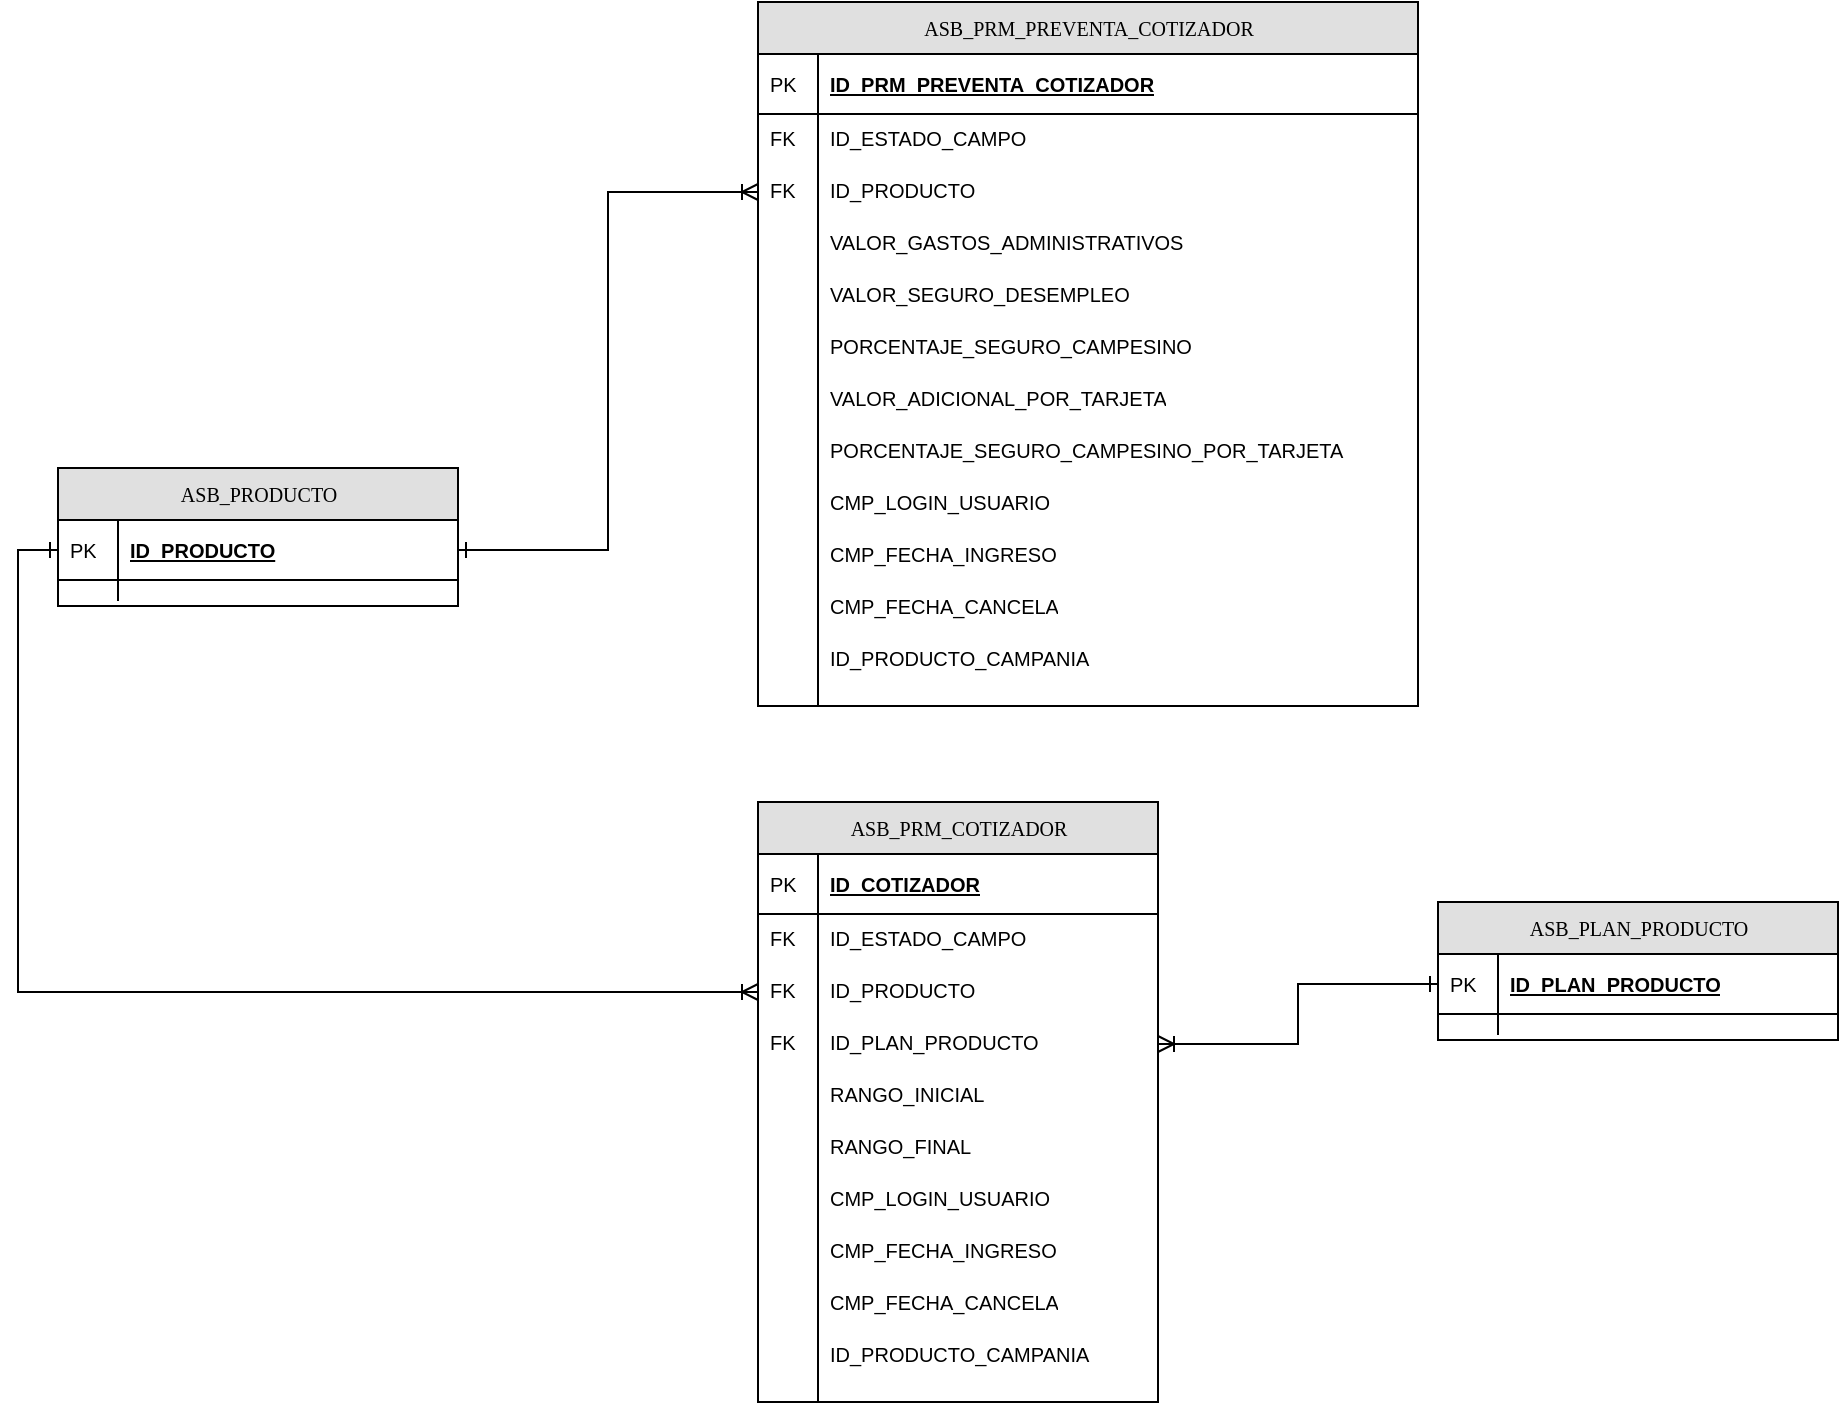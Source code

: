 <mxfile version="24.0.2" type="github">
  <diagram name="Page-1" id="e56a1550-8fbb-45ad-956c-1786394a9013">
    <mxGraphModel dx="1796" dy="1036" grid="1" gridSize="10" guides="1" tooltips="1" connect="1" arrows="1" fold="1" page="1" pageScale="1" pageWidth="1100" pageHeight="850" background="none" math="0" shadow="0">
      <root>
        <mxCell id="0" />
        <mxCell id="1" parent="0" />
        <mxCell id="2e49270ec7c68f3f-80" value="ASB_PRM_COTIZADOR" style="swimlane;html=1;fontStyle=0;childLayout=stackLayout;horizontal=1;startSize=26;fillColor=#e0e0e0;horizontalStack=0;resizeParent=1;resizeLast=0;collapsible=1;marginBottom=0;swimlaneFillColor=#ffffff;align=center;rounded=0;shadow=0;comic=0;labelBackgroundColor=none;strokeWidth=1;fontFamily=Verdana;fontSize=10;" parent="1" vertex="1">
          <mxGeometry x="450" y="480" width="200" height="300" as="geometry" />
        </mxCell>
        <mxCell id="2e49270ec7c68f3f-81" value="ID_COTIZADOR" style="shape=partialRectangle;top=0;left=0;right=0;bottom=1;html=1;align=left;verticalAlign=middle;fillColor=none;spacingLeft=34;spacingRight=4;whiteSpace=wrap;overflow=hidden;rotatable=0;points=[[0,0.5],[1,0.5]];portConstraint=eastwest;dropTarget=0;fontStyle=5;fontSize=10;" parent="2e49270ec7c68f3f-80" vertex="1">
          <mxGeometry y="26" width="200" height="30" as="geometry" />
        </mxCell>
        <mxCell id="2e49270ec7c68f3f-82" value="PK" style="shape=partialRectangle;top=0;left=0;bottom=0;html=1;fillColor=none;align=left;verticalAlign=middle;spacingLeft=4;spacingRight=4;whiteSpace=wrap;overflow=hidden;rotatable=0;points=[];portConstraint=eastwest;part=1;fontSize=10;" parent="2e49270ec7c68f3f-81" vertex="1" connectable="0">
          <mxGeometry width="30" height="30" as="geometry" />
        </mxCell>
        <mxCell id="2e49270ec7c68f3f-83" value="ID_ESTADO_CAMPO" style="shape=partialRectangle;top=0;left=0;right=0;bottom=0;html=1;align=left;verticalAlign=top;fillColor=none;spacingLeft=34;spacingRight=4;whiteSpace=wrap;overflow=hidden;rotatable=0;points=[[0,0.5],[1,0.5]];portConstraint=eastwest;dropTarget=0;fontSize=10;" parent="2e49270ec7c68f3f-80" vertex="1">
          <mxGeometry y="56" width="200" height="26" as="geometry" />
        </mxCell>
        <mxCell id="2e49270ec7c68f3f-84" value="FK" style="shape=partialRectangle;top=0;left=0;bottom=0;html=1;fillColor=none;align=left;verticalAlign=top;spacingLeft=4;spacingRight=4;whiteSpace=wrap;overflow=hidden;rotatable=0;points=[];portConstraint=eastwest;part=1;fontSize=10;" parent="2e49270ec7c68f3f-83" vertex="1" connectable="0">
          <mxGeometry width="30" height="26" as="geometry" />
        </mxCell>
        <mxCell id="2e49270ec7c68f3f-85" value="ID_PRODUCTO" style="shape=partialRectangle;top=0;left=0;right=0;bottom=0;html=1;align=left;verticalAlign=top;fillColor=none;spacingLeft=34;spacingRight=4;whiteSpace=wrap;overflow=hidden;rotatable=0;points=[[0,0.5],[1,0.5]];portConstraint=eastwest;dropTarget=0;fontSize=10;" parent="2e49270ec7c68f3f-80" vertex="1">
          <mxGeometry y="82" width="200" height="26" as="geometry" />
        </mxCell>
        <mxCell id="2e49270ec7c68f3f-86" value="FK" style="shape=partialRectangle;top=0;left=0;bottom=0;html=1;fillColor=none;align=left;verticalAlign=top;spacingLeft=4;spacingRight=4;whiteSpace=wrap;overflow=hidden;rotatable=0;points=[];portConstraint=eastwest;part=1;fontSize=10;" parent="2e49270ec7c68f3f-85" vertex="1" connectable="0">
          <mxGeometry width="30" height="26" as="geometry" />
        </mxCell>
        <mxCell id="2e49270ec7c68f3f-87" value="ID_PLAN_PRODUCTO" style="shape=partialRectangle;top=0;left=0;right=0;bottom=0;html=1;align=left;verticalAlign=top;fillColor=none;spacingLeft=34;spacingRight=4;whiteSpace=wrap;overflow=hidden;rotatable=0;points=[[0,0.5],[1,0.5]];portConstraint=eastwest;dropTarget=0;fontSize=10;" parent="2e49270ec7c68f3f-80" vertex="1">
          <mxGeometry y="108" width="200" height="26" as="geometry" />
        </mxCell>
        <mxCell id="2e49270ec7c68f3f-88" value="FK" style="shape=partialRectangle;top=0;left=0;bottom=0;html=1;fillColor=none;align=left;verticalAlign=top;spacingLeft=4;spacingRight=4;whiteSpace=wrap;overflow=hidden;rotatable=0;points=[];portConstraint=eastwest;part=1;fontSize=10;" parent="2e49270ec7c68f3f-87" vertex="1" connectable="0">
          <mxGeometry width="30" height="26" as="geometry" />
        </mxCell>
        <mxCell id="AbUVaqsSFK9AA0rouDUY-1" value="RANGO_INICIAL" style="shape=partialRectangle;top=0;left=0;right=0;bottom=0;html=1;align=left;verticalAlign=top;fillColor=none;spacingLeft=34;spacingRight=4;whiteSpace=wrap;overflow=hidden;rotatable=0;points=[[0,0.5],[1,0.5]];portConstraint=eastwest;dropTarget=0;fontSize=10;" vertex="1" parent="2e49270ec7c68f3f-80">
          <mxGeometry y="134" width="200" height="26" as="geometry" />
        </mxCell>
        <mxCell id="AbUVaqsSFK9AA0rouDUY-2" value="" style="shape=partialRectangle;top=0;left=0;bottom=0;html=1;fillColor=none;align=left;verticalAlign=top;spacingLeft=4;spacingRight=4;whiteSpace=wrap;overflow=hidden;rotatable=0;points=[];portConstraint=eastwest;part=1;fontSize=10;" vertex="1" connectable="0" parent="AbUVaqsSFK9AA0rouDUY-1">
          <mxGeometry width="30" height="26" as="geometry" />
        </mxCell>
        <mxCell id="AbUVaqsSFK9AA0rouDUY-3" value="RANGO_FINAL" style="shape=partialRectangle;top=0;left=0;right=0;bottom=0;html=1;align=left;verticalAlign=top;fillColor=none;spacingLeft=34;spacingRight=4;whiteSpace=wrap;overflow=hidden;rotatable=0;points=[[0,0.5],[1,0.5]];portConstraint=eastwest;dropTarget=0;fontSize=10;" vertex="1" parent="2e49270ec7c68f3f-80">
          <mxGeometry y="160" width="200" height="26" as="geometry" />
        </mxCell>
        <mxCell id="AbUVaqsSFK9AA0rouDUY-4" value="" style="shape=partialRectangle;top=0;left=0;bottom=0;html=1;fillColor=none;align=left;verticalAlign=top;spacingLeft=4;spacingRight=4;whiteSpace=wrap;overflow=hidden;rotatable=0;points=[];portConstraint=eastwest;part=1;fontSize=10;" vertex="1" connectable="0" parent="AbUVaqsSFK9AA0rouDUY-3">
          <mxGeometry width="30" height="26" as="geometry" />
        </mxCell>
        <mxCell id="AbUVaqsSFK9AA0rouDUY-5" value="CMP_LOGIN_USUARIO" style="shape=partialRectangle;top=0;left=0;right=0;bottom=0;html=1;align=left;verticalAlign=top;fillColor=none;spacingLeft=34;spacingRight=4;whiteSpace=wrap;overflow=hidden;rotatable=0;points=[[0,0.5],[1,0.5]];portConstraint=eastwest;dropTarget=0;fontSize=10;" vertex="1" parent="2e49270ec7c68f3f-80">
          <mxGeometry y="186" width="200" height="26" as="geometry" />
        </mxCell>
        <mxCell id="AbUVaqsSFK9AA0rouDUY-6" value="" style="shape=partialRectangle;top=0;left=0;bottom=0;html=1;fillColor=none;align=left;verticalAlign=top;spacingLeft=4;spacingRight=4;whiteSpace=wrap;overflow=hidden;rotatable=0;points=[];portConstraint=eastwest;part=1;fontSize=10;" vertex="1" connectable="0" parent="AbUVaqsSFK9AA0rouDUY-5">
          <mxGeometry width="30" height="26" as="geometry" />
        </mxCell>
        <mxCell id="AbUVaqsSFK9AA0rouDUY-7" value="CMP_FECHA_INGRESO" style="shape=partialRectangle;top=0;left=0;right=0;bottom=0;html=1;align=left;verticalAlign=top;fillColor=none;spacingLeft=34;spacingRight=4;whiteSpace=wrap;overflow=hidden;rotatable=0;points=[[0,0.5],[1,0.5]];portConstraint=eastwest;dropTarget=0;fontSize=10;" vertex="1" parent="2e49270ec7c68f3f-80">
          <mxGeometry y="212" width="200" height="26" as="geometry" />
        </mxCell>
        <mxCell id="AbUVaqsSFK9AA0rouDUY-8" value="" style="shape=partialRectangle;top=0;left=0;bottom=0;html=1;fillColor=none;align=left;verticalAlign=top;spacingLeft=4;spacingRight=4;whiteSpace=wrap;overflow=hidden;rotatable=0;points=[];portConstraint=eastwest;part=1;fontSize=10;" vertex="1" connectable="0" parent="AbUVaqsSFK9AA0rouDUY-7">
          <mxGeometry width="30" height="26" as="geometry" />
        </mxCell>
        <mxCell id="AbUVaqsSFK9AA0rouDUY-11" value="CMP_FECHA_CANCELA" style="shape=partialRectangle;top=0;left=0;right=0;bottom=0;html=1;align=left;verticalAlign=top;fillColor=none;spacingLeft=34;spacingRight=4;whiteSpace=wrap;overflow=hidden;rotatable=0;points=[[0,0.5],[1,0.5]];portConstraint=eastwest;dropTarget=0;fontSize=10;" vertex="1" parent="2e49270ec7c68f3f-80">
          <mxGeometry y="238" width="200" height="26" as="geometry" />
        </mxCell>
        <mxCell id="AbUVaqsSFK9AA0rouDUY-12" value="" style="shape=partialRectangle;top=0;left=0;bottom=0;html=1;fillColor=none;align=left;verticalAlign=top;spacingLeft=4;spacingRight=4;whiteSpace=wrap;overflow=hidden;rotatable=0;points=[];portConstraint=eastwest;part=1;fontSize=10;" vertex="1" connectable="0" parent="AbUVaqsSFK9AA0rouDUY-11">
          <mxGeometry width="30" height="26" as="geometry" />
        </mxCell>
        <mxCell id="AbUVaqsSFK9AA0rouDUY-9" value="ID_PRODUCTO_CAMPANIA" style="shape=partialRectangle;top=0;left=0;right=0;bottom=0;html=1;align=left;verticalAlign=top;fillColor=none;spacingLeft=34;spacingRight=4;whiteSpace=wrap;overflow=hidden;rotatable=0;points=[[0,0.5],[1,0.5]];portConstraint=eastwest;dropTarget=0;fontSize=10;" vertex="1" parent="2e49270ec7c68f3f-80">
          <mxGeometry y="264" width="200" height="26" as="geometry" />
        </mxCell>
        <mxCell id="AbUVaqsSFK9AA0rouDUY-10" value="" style="shape=partialRectangle;top=0;left=0;bottom=0;html=1;fillColor=none;align=left;verticalAlign=top;spacingLeft=4;spacingRight=4;whiteSpace=wrap;overflow=hidden;rotatable=0;points=[];portConstraint=eastwest;part=1;fontSize=10;" vertex="1" connectable="0" parent="AbUVaqsSFK9AA0rouDUY-9">
          <mxGeometry width="30" height="26" as="geometry" />
        </mxCell>
        <mxCell id="2e49270ec7c68f3f-89" value="" style="shape=partialRectangle;top=0;left=0;right=0;bottom=0;html=1;align=left;verticalAlign=top;fillColor=none;spacingLeft=34;spacingRight=4;whiteSpace=wrap;overflow=hidden;rotatable=0;points=[[0,0.5],[1,0.5]];portConstraint=eastwest;dropTarget=0;" parent="2e49270ec7c68f3f-80" vertex="1">
          <mxGeometry y="290" width="200" height="10" as="geometry" />
        </mxCell>
        <mxCell id="2e49270ec7c68f3f-90" value="" style="shape=partialRectangle;top=0;left=0;bottom=0;html=1;fillColor=none;align=left;verticalAlign=top;spacingLeft=4;spacingRight=4;whiteSpace=wrap;overflow=hidden;rotatable=0;points=[];portConstraint=eastwest;part=1;" parent="2e49270ec7c68f3f-89" vertex="1" connectable="0">
          <mxGeometry width="30" height="10" as="geometry" />
        </mxCell>
        <mxCell id="AbUVaqsSFK9AA0rouDUY-13" value="ASB_PRM_PREVENTA_COTIZADOR" style="swimlane;html=1;fontStyle=0;childLayout=stackLayout;horizontal=1;startSize=26;fillColor=#e0e0e0;horizontalStack=0;resizeParent=1;resizeLast=0;collapsible=1;marginBottom=0;swimlaneFillColor=#ffffff;align=center;rounded=0;shadow=0;comic=0;labelBackgroundColor=none;strokeWidth=1;fontFamily=Verdana;fontSize=10;" vertex="1" parent="1">
          <mxGeometry x="450" y="80" width="330" height="352" as="geometry" />
        </mxCell>
        <mxCell id="AbUVaqsSFK9AA0rouDUY-14" value="ID_PRM_PREVENTA_COTIZADOR" style="shape=partialRectangle;top=0;left=0;right=0;bottom=1;html=1;align=left;verticalAlign=middle;fillColor=none;spacingLeft=34;spacingRight=4;whiteSpace=wrap;overflow=hidden;rotatable=0;points=[[0,0.5],[1,0.5]];portConstraint=eastwest;dropTarget=0;fontStyle=5;fontSize=10;" vertex="1" parent="AbUVaqsSFK9AA0rouDUY-13">
          <mxGeometry y="26" width="330" height="30" as="geometry" />
        </mxCell>
        <mxCell id="AbUVaqsSFK9AA0rouDUY-15" value="PK" style="shape=partialRectangle;top=0;left=0;bottom=0;html=1;fillColor=none;align=left;verticalAlign=middle;spacingLeft=4;spacingRight=4;whiteSpace=wrap;overflow=hidden;rotatable=0;points=[];portConstraint=eastwest;part=1;fontSize=10;" vertex="1" connectable="0" parent="AbUVaqsSFK9AA0rouDUY-14">
          <mxGeometry width="30" height="30" as="geometry" />
        </mxCell>
        <mxCell id="AbUVaqsSFK9AA0rouDUY-16" value="ID_ESTADO_CAMPO" style="shape=partialRectangle;top=0;left=0;right=0;bottom=0;html=1;align=left;verticalAlign=top;fillColor=none;spacingLeft=34;spacingRight=4;whiteSpace=wrap;overflow=hidden;rotatable=0;points=[[0,0.5],[1,0.5]];portConstraint=eastwest;dropTarget=0;fontSize=10;" vertex="1" parent="AbUVaqsSFK9AA0rouDUY-13">
          <mxGeometry y="56" width="330" height="26" as="geometry" />
        </mxCell>
        <mxCell id="AbUVaqsSFK9AA0rouDUY-17" value="FK" style="shape=partialRectangle;top=0;left=0;bottom=0;html=1;fillColor=none;align=left;verticalAlign=top;spacingLeft=4;spacingRight=4;whiteSpace=wrap;overflow=hidden;rotatable=0;points=[];portConstraint=eastwest;part=1;fontSize=10;" vertex="1" connectable="0" parent="AbUVaqsSFK9AA0rouDUY-16">
          <mxGeometry width="30" height="26" as="geometry" />
        </mxCell>
        <mxCell id="AbUVaqsSFK9AA0rouDUY-18" value="ID_PRODUCTO" style="shape=partialRectangle;top=0;left=0;right=0;bottom=0;html=1;align=left;verticalAlign=top;fillColor=none;spacingLeft=34;spacingRight=4;whiteSpace=wrap;overflow=hidden;rotatable=0;points=[[0,0.5],[1,0.5]];portConstraint=eastwest;dropTarget=0;fontSize=10;" vertex="1" parent="AbUVaqsSFK9AA0rouDUY-13">
          <mxGeometry y="82" width="330" height="26" as="geometry" />
        </mxCell>
        <mxCell id="AbUVaqsSFK9AA0rouDUY-19" value="FK" style="shape=partialRectangle;top=0;left=0;bottom=0;html=1;fillColor=none;align=left;verticalAlign=top;spacingLeft=4;spacingRight=4;whiteSpace=wrap;overflow=hidden;rotatable=0;points=[];portConstraint=eastwest;part=1;fontSize=10;" vertex="1" connectable="0" parent="AbUVaqsSFK9AA0rouDUY-18">
          <mxGeometry width="30" height="26" as="geometry" />
        </mxCell>
        <mxCell id="AbUVaqsSFK9AA0rouDUY-22" value="VALOR_GASTOS_ADMINISTRATIVOS" style="shape=partialRectangle;top=0;left=0;right=0;bottom=0;html=1;align=left;verticalAlign=top;fillColor=none;spacingLeft=34;spacingRight=4;whiteSpace=wrap;overflow=hidden;rotatable=0;points=[[0,0.5],[1,0.5]];portConstraint=eastwest;dropTarget=0;fontSize=10;" vertex="1" parent="AbUVaqsSFK9AA0rouDUY-13">
          <mxGeometry y="108" width="330" height="26" as="geometry" />
        </mxCell>
        <mxCell id="AbUVaqsSFK9AA0rouDUY-23" value="" style="shape=partialRectangle;top=0;left=0;bottom=0;html=1;fillColor=none;align=left;verticalAlign=top;spacingLeft=4;spacingRight=4;whiteSpace=wrap;overflow=hidden;rotatable=0;points=[];portConstraint=eastwest;part=1;fontSize=10;" vertex="1" connectable="0" parent="AbUVaqsSFK9AA0rouDUY-22">
          <mxGeometry width="30" height="26" as="geometry" />
        </mxCell>
        <mxCell id="AbUVaqsSFK9AA0rouDUY-24" value="VALOR_SEGURO_DESEMPLEO" style="shape=partialRectangle;top=0;left=0;right=0;bottom=0;html=1;align=left;verticalAlign=top;fillColor=none;spacingLeft=34;spacingRight=4;whiteSpace=wrap;overflow=hidden;rotatable=0;points=[[0,0.5],[1,0.5]];portConstraint=eastwest;dropTarget=0;fontSize=10;" vertex="1" parent="AbUVaqsSFK9AA0rouDUY-13">
          <mxGeometry y="134" width="330" height="26" as="geometry" />
        </mxCell>
        <mxCell id="AbUVaqsSFK9AA0rouDUY-25" value="" style="shape=partialRectangle;top=0;left=0;bottom=0;html=1;fillColor=none;align=left;verticalAlign=top;spacingLeft=4;spacingRight=4;whiteSpace=wrap;overflow=hidden;rotatable=0;points=[];portConstraint=eastwest;part=1;fontSize=10;" vertex="1" connectable="0" parent="AbUVaqsSFK9AA0rouDUY-24">
          <mxGeometry width="30" height="26" as="geometry" />
        </mxCell>
        <mxCell id="AbUVaqsSFK9AA0rouDUY-26" value="PORCENTAJE_SEGURO_CAMPESINO" style="shape=partialRectangle;top=0;left=0;right=0;bottom=0;html=1;align=left;verticalAlign=top;fillColor=none;spacingLeft=34;spacingRight=4;whiteSpace=wrap;overflow=hidden;rotatable=0;points=[[0,0.5],[1,0.5]];portConstraint=eastwest;dropTarget=0;fontSize=10;" vertex="1" parent="AbUVaqsSFK9AA0rouDUY-13">
          <mxGeometry y="160" width="330" height="26" as="geometry" />
        </mxCell>
        <mxCell id="AbUVaqsSFK9AA0rouDUY-27" value="" style="shape=partialRectangle;top=0;left=0;bottom=0;html=1;fillColor=none;align=left;verticalAlign=top;spacingLeft=4;spacingRight=4;whiteSpace=wrap;overflow=hidden;rotatable=0;points=[];portConstraint=eastwest;part=1;fontSize=10;" vertex="1" connectable="0" parent="AbUVaqsSFK9AA0rouDUY-26">
          <mxGeometry width="30" height="26" as="geometry" />
        </mxCell>
        <mxCell id="AbUVaqsSFK9AA0rouDUY-28" value="VALOR_ADICIONAL_POR_TARJETA" style="shape=partialRectangle;top=0;left=0;right=0;bottom=0;html=1;align=left;verticalAlign=top;fillColor=none;spacingLeft=34;spacingRight=4;whiteSpace=wrap;overflow=hidden;rotatable=0;points=[[0,0.5],[1,0.5]];portConstraint=eastwest;dropTarget=0;fontSize=10;" vertex="1" parent="AbUVaqsSFK9AA0rouDUY-13">
          <mxGeometry y="186" width="330" height="26" as="geometry" />
        </mxCell>
        <mxCell id="AbUVaqsSFK9AA0rouDUY-29" value="" style="shape=partialRectangle;top=0;left=0;bottom=0;html=1;fillColor=none;align=left;verticalAlign=top;spacingLeft=4;spacingRight=4;whiteSpace=wrap;overflow=hidden;rotatable=0;points=[];portConstraint=eastwest;part=1;fontSize=10;" vertex="1" connectable="0" parent="AbUVaqsSFK9AA0rouDUY-28">
          <mxGeometry width="30" height="26" as="geometry" />
        </mxCell>
        <mxCell id="AbUVaqsSFK9AA0rouDUY-30" value="PORCENTAJE_SEGURO_CAMPESINO_POR_TARJETA" style="shape=partialRectangle;top=0;left=0;right=0;bottom=0;html=1;align=left;verticalAlign=top;fillColor=none;spacingLeft=34;spacingRight=4;whiteSpace=wrap;overflow=hidden;rotatable=0;points=[[0,0.5],[1,0.5]];portConstraint=eastwest;dropTarget=0;fontSize=10;" vertex="1" parent="AbUVaqsSFK9AA0rouDUY-13">
          <mxGeometry y="212" width="330" height="26" as="geometry" />
        </mxCell>
        <mxCell id="AbUVaqsSFK9AA0rouDUY-31" value="" style="shape=partialRectangle;top=0;left=0;bottom=0;html=1;fillColor=none;align=left;verticalAlign=top;spacingLeft=4;spacingRight=4;whiteSpace=wrap;overflow=hidden;rotatable=0;points=[];portConstraint=eastwest;part=1;fontSize=10;" vertex="1" connectable="0" parent="AbUVaqsSFK9AA0rouDUY-30">
          <mxGeometry width="30" height="26" as="geometry" />
        </mxCell>
        <mxCell id="AbUVaqsSFK9AA0rouDUY-32" value="CMP_LOGIN_USUARIO" style="shape=partialRectangle;top=0;left=0;right=0;bottom=0;html=1;align=left;verticalAlign=top;fillColor=none;spacingLeft=34;spacingRight=4;whiteSpace=wrap;overflow=hidden;rotatable=0;points=[[0,0.5],[1,0.5]];portConstraint=eastwest;dropTarget=0;fontSize=10;" vertex="1" parent="AbUVaqsSFK9AA0rouDUY-13">
          <mxGeometry y="238" width="330" height="26" as="geometry" />
        </mxCell>
        <mxCell id="AbUVaqsSFK9AA0rouDUY-33" value="" style="shape=partialRectangle;top=0;left=0;bottom=0;html=1;fillColor=none;align=left;verticalAlign=top;spacingLeft=4;spacingRight=4;whiteSpace=wrap;overflow=hidden;rotatable=0;points=[];portConstraint=eastwest;part=1;fontSize=10;" vertex="1" connectable="0" parent="AbUVaqsSFK9AA0rouDUY-32">
          <mxGeometry width="30" height="26" as="geometry" />
        </mxCell>
        <mxCell id="AbUVaqsSFK9AA0rouDUY-38" value="CMP_FECHA_INGRESO" style="shape=partialRectangle;top=0;left=0;right=0;bottom=0;html=1;align=left;verticalAlign=top;fillColor=none;spacingLeft=34;spacingRight=4;whiteSpace=wrap;overflow=hidden;rotatable=0;points=[[0,0.5],[1,0.5]];portConstraint=eastwest;dropTarget=0;fontSize=10;" vertex="1" parent="AbUVaqsSFK9AA0rouDUY-13">
          <mxGeometry y="264" width="330" height="26" as="geometry" />
        </mxCell>
        <mxCell id="AbUVaqsSFK9AA0rouDUY-39" value="" style="shape=partialRectangle;top=0;left=0;bottom=0;html=1;fillColor=none;align=left;verticalAlign=top;spacingLeft=4;spacingRight=4;whiteSpace=wrap;overflow=hidden;rotatable=0;points=[];portConstraint=eastwest;part=1;fontSize=10;" vertex="1" connectable="0" parent="AbUVaqsSFK9AA0rouDUY-38">
          <mxGeometry width="30" height="26" as="geometry" />
        </mxCell>
        <mxCell id="AbUVaqsSFK9AA0rouDUY-40" value="CMP_FECHA_CANCELA" style="shape=partialRectangle;top=0;left=0;right=0;bottom=0;html=1;align=left;verticalAlign=top;fillColor=none;spacingLeft=34;spacingRight=4;whiteSpace=wrap;overflow=hidden;rotatable=0;points=[[0,0.5],[1,0.5]];portConstraint=eastwest;dropTarget=0;fontSize=10;" vertex="1" parent="AbUVaqsSFK9AA0rouDUY-13">
          <mxGeometry y="290" width="330" height="26" as="geometry" />
        </mxCell>
        <mxCell id="AbUVaqsSFK9AA0rouDUY-41" value="" style="shape=partialRectangle;top=0;left=0;bottom=0;html=1;fillColor=none;align=left;verticalAlign=top;spacingLeft=4;spacingRight=4;whiteSpace=wrap;overflow=hidden;rotatable=0;points=[];portConstraint=eastwest;part=1;fontSize=10;" vertex="1" connectable="0" parent="AbUVaqsSFK9AA0rouDUY-40">
          <mxGeometry width="30" height="26" as="geometry" />
        </mxCell>
        <mxCell id="AbUVaqsSFK9AA0rouDUY-36" value="ID_PRODUCTO_CAMPANIA" style="shape=partialRectangle;top=0;left=0;right=0;bottom=0;html=1;align=left;verticalAlign=top;fillColor=none;spacingLeft=34;spacingRight=4;whiteSpace=wrap;overflow=hidden;rotatable=0;points=[[0,0.5],[1,0.5]];portConstraint=eastwest;dropTarget=0;fontSize=10;" vertex="1" parent="AbUVaqsSFK9AA0rouDUY-13">
          <mxGeometry y="316" width="330" height="26" as="geometry" />
        </mxCell>
        <mxCell id="AbUVaqsSFK9AA0rouDUY-37" value="" style="shape=partialRectangle;top=0;left=0;bottom=0;html=1;fillColor=none;align=left;verticalAlign=top;spacingLeft=4;spacingRight=4;whiteSpace=wrap;overflow=hidden;rotatable=0;points=[];portConstraint=eastwest;part=1;fontSize=10;" vertex="1" connectable="0" parent="AbUVaqsSFK9AA0rouDUY-36">
          <mxGeometry width="30" height="26" as="geometry" />
        </mxCell>
        <mxCell id="AbUVaqsSFK9AA0rouDUY-34" value="" style="shape=partialRectangle;top=0;left=0;right=0;bottom=0;html=1;align=left;verticalAlign=top;fillColor=none;spacingLeft=34;spacingRight=4;whiteSpace=wrap;overflow=hidden;rotatable=0;points=[[0,0.5],[1,0.5]];portConstraint=eastwest;dropTarget=0;" vertex="1" parent="AbUVaqsSFK9AA0rouDUY-13">
          <mxGeometry y="342" width="330" height="10" as="geometry" />
        </mxCell>
        <mxCell id="AbUVaqsSFK9AA0rouDUY-35" value="" style="shape=partialRectangle;top=0;left=0;bottom=0;html=1;fillColor=none;align=left;verticalAlign=top;spacingLeft=4;spacingRight=4;whiteSpace=wrap;overflow=hidden;rotatable=0;points=[];portConstraint=eastwest;part=1;" vertex="1" connectable="0" parent="AbUVaqsSFK9AA0rouDUY-34">
          <mxGeometry width="30" height="10" as="geometry" />
        </mxCell>
        <mxCell id="AbUVaqsSFK9AA0rouDUY-42" value="ASB_PRODUCTO" style="swimlane;html=1;fontStyle=0;childLayout=stackLayout;horizontal=1;startSize=26;fillColor=#e0e0e0;horizontalStack=0;resizeParent=1;resizeLast=0;collapsible=1;marginBottom=0;swimlaneFillColor=#ffffff;align=center;rounded=0;shadow=0;comic=0;labelBackgroundColor=none;strokeWidth=1;fontFamily=Verdana;fontSize=10;" vertex="1" parent="1">
          <mxGeometry x="100" y="313" width="200" height="69" as="geometry" />
        </mxCell>
        <mxCell id="AbUVaqsSFK9AA0rouDUY-43" value="ID_PRODUCTO" style="shape=partialRectangle;top=0;left=0;right=0;bottom=1;html=1;align=left;verticalAlign=middle;fillColor=none;spacingLeft=34;spacingRight=4;whiteSpace=wrap;overflow=hidden;rotatable=0;points=[[0,0.5],[1,0.5]];portConstraint=eastwest;dropTarget=0;fontStyle=5;fontSize=10;" vertex="1" parent="AbUVaqsSFK9AA0rouDUY-42">
          <mxGeometry y="26" width="200" height="30" as="geometry" />
        </mxCell>
        <mxCell id="AbUVaqsSFK9AA0rouDUY-44" value="PK" style="shape=partialRectangle;top=0;left=0;bottom=0;html=1;fillColor=none;align=left;verticalAlign=middle;spacingLeft=4;spacingRight=4;whiteSpace=wrap;overflow=hidden;rotatable=0;points=[];portConstraint=eastwest;part=1;fontSize=10;" vertex="1" connectable="0" parent="AbUVaqsSFK9AA0rouDUY-43">
          <mxGeometry width="30" height="30" as="geometry" />
        </mxCell>
        <mxCell id="AbUVaqsSFK9AA0rouDUY-63" value="" style="shape=partialRectangle;top=0;left=0;right=0;bottom=0;html=1;align=left;verticalAlign=top;fillColor=none;spacingLeft=34;spacingRight=4;whiteSpace=wrap;overflow=hidden;rotatable=0;points=[[0,0.5],[1,0.5]];portConstraint=eastwest;dropTarget=0;" vertex="1" parent="AbUVaqsSFK9AA0rouDUY-42">
          <mxGeometry y="56" width="200" height="10" as="geometry" />
        </mxCell>
        <mxCell id="AbUVaqsSFK9AA0rouDUY-64" value="" style="shape=partialRectangle;top=0;left=0;bottom=0;html=1;fillColor=none;align=left;verticalAlign=top;spacingLeft=4;spacingRight=4;whiteSpace=wrap;overflow=hidden;rotatable=0;points=[];portConstraint=eastwest;part=1;" vertex="1" connectable="0" parent="AbUVaqsSFK9AA0rouDUY-63">
          <mxGeometry width="30" height="10" as="geometry" />
        </mxCell>
        <mxCell id="AbUVaqsSFK9AA0rouDUY-65" value="ASB_PLAN_PRODUCTO" style="swimlane;html=1;fontStyle=0;childLayout=stackLayout;horizontal=1;startSize=26;fillColor=#e0e0e0;horizontalStack=0;resizeParent=1;resizeLast=0;collapsible=1;marginBottom=0;swimlaneFillColor=#ffffff;align=center;rounded=0;shadow=0;comic=0;labelBackgroundColor=none;strokeWidth=1;fontFamily=Verdana;fontSize=10;" vertex="1" parent="1">
          <mxGeometry x="790" y="530" width="200" height="69" as="geometry" />
        </mxCell>
        <mxCell id="AbUVaqsSFK9AA0rouDUY-66" value="ID_PLAN_PRODUCTO" style="shape=partialRectangle;top=0;left=0;right=0;bottom=1;html=1;align=left;verticalAlign=middle;fillColor=none;spacingLeft=34;spacingRight=4;whiteSpace=wrap;overflow=hidden;rotatable=0;points=[[0,0.5],[1,0.5]];portConstraint=eastwest;dropTarget=0;fontStyle=5;fontSize=10;" vertex="1" parent="AbUVaqsSFK9AA0rouDUY-65">
          <mxGeometry y="26" width="200" height="30" as="geometry" />
        </mxCell>
        <mxCell id="AbUVaqsSFK9AA0rouDUY-67" value="PK" style="shape=partialRectangle;top=0;left=0;bottom=0;html=1;fillColor=none;align=left;verticalAlign=middle;spacingLeft=4;spacingRight=4;whiteSpace=wrap;overflow=hidden;rotatable=0;points=[];portConstraint=eastwest;part=1;fontSize=10;" vertex="1" connectable="0" parent="AbUVaqsSFK9AA0rouDUY-66">
          <mxGeometry width="30" height="30" as="geometry" />
        </mxCell>
        <mxCell id="AbUVaqsSFK9AA0rouDUY-68" value="" style="shape=partialRectangle;top=0;left=0;right=0;bottom=0;html=1;align=left;verticalAlign=top;fillColor=none;spacingLeft=34;spacingRight=4;whiteSpace=wrap;overflow=hidden;rotatable=0;points=[[0,0.5],[1,0.5]];portConstraint=eastwest;dropTarget=0;" vertex="1" parent="AbUVaqsSFK9AA0rouDUY-65">
          <mxGeometry y="56" width="200" height="10" as="geometry" />
        </mxCell>
        <mxCell id="AbUVaqsSFK9AA0rouDUY-69" value="" style="shape=partialRectangle;top=0;left=0;bottom=0;html=1;fillColor=none;align=left;verticalAlign=top;spacingLeft=4;spacingRight=4;whiteSpace=wrap;overflow=hidden;rotatable=0;points=[];portConstraint=eastwest;part=1;" vertex="1" connectable="0" parent="AbUVaqsSFK9AA0rouDUY-68">
          <mxGeometry width="30" height="10" as="geometry" />
        </mxCell>
        <mxCell id="AbUVaqsSFK9AA0rouDUY-70" style="edgeStyle=orthogonalEdgeStyle;rounded=0;orthogonalLoop=1;jettySize=auto;html=1;exitX=0;exitY=0.5;exitDx=0;exitDy=0;entryX=0;entryY=0.5;entryDx=0;entryDy=0;endArrow=ERoneToMany;endFill=0;startArrow=ERone;startFill=0;" edge="1" parent="1" source="AbUVaqsSFK9AA0rouDUY-43" target="2e49270ec7c68f3f-85">
          <mxGeometry relative="1" as="geometry" />
        </mxCell>
        <mxCell id="AbUVaqsSFK9AA0rouDUY-72" style="edgeStyle=orthogonalEdgeStyle;rounded=0;orthogonalLoop=1;jettySize=auto;html=1;exitX=1;exitY=0.5;exitDx=0;exitDy=0;entryX=0;entryY=0.5;entryDx=0;entryDy=0;endArrow=ERoneToMany;endFill=0;startArrow=ERone;startFill=0;" edge="1" parent="1" source="AbUVaqsSFK9AA0rouDUY-43" target="AbUVaqsSFK9AA0rouDUY-18">
          <mxGeometry relative="1" as="geometry" />
        </mxCell>
        <mxCell id="AbUVaqsSFK9AA0rouDUY-73" style="edgeStyle=orthogonalEdgeStyle;rounded=0;orthogonalLoop=1;jettySize=auto;html=1;exitX=0;exitY=0.5;exitDx=0;exitDy=0;startArrow=ERone;startFill=0;endArrow=ERoneToMany;endFill=0;" edge="1" parent="1" source="AbUVaqsSFK9AA0rouDUY-66" target="2e49270ec7c68f3f-87">
          <mxGeometry relative="1" as="geometry" />
        </mxCell>
      </root>
    </mxGraphModel>
  </diagram>
</mxfile>
